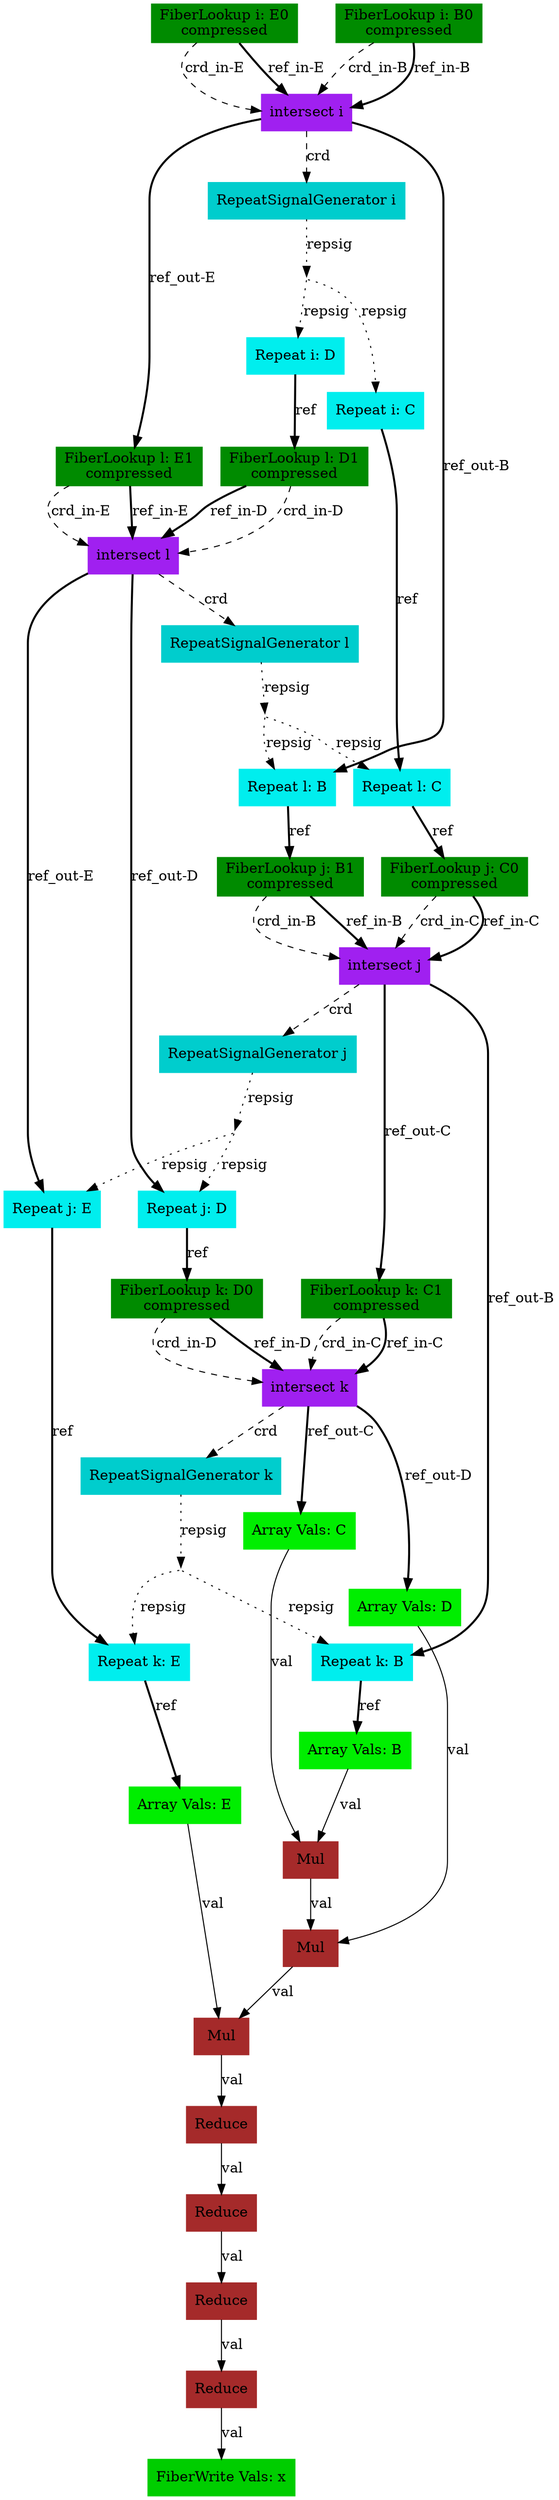 digraph SAM {
    comment="x=none,E=ss01,B=ss01,C=ss01,D=ss10"
    42 [comment="type=fiberlookup,index=i,tensor=E,mode=0,format=compressed,src=true,root=true" label="FiberLookup i: E0\ncompressed" color=green4 shape=box style=filled type="fiberlookup" index="i" tensor="E" mode="0" format="compressed" src="true" root="true"]
    41 [comment="type=intersect,index=i" label="intersect i" color=purple shape=box style=filled type="intersect" index="i"]
    40 [comment="type=repsiggen,index=i" label="RepeatSignalGenerator i" color=cyan3 shape=box style=filled type="repsiggen" index="i"]
    39 [comment="type=broadcast" shape=point style=invis type="broadcast"]
    37 [comment="type=repeat,index=i,tensor=C,root=true" label="Repeat i: C" color=cyan2 shape=box style=filled type="repeat" index="i" tensor="C" root="true"]
    31 [comment="type=repeat,index=l,tensor=C,root=false" label="Repeat l: C" color=cyan2 shape=box style=filled type="repeat" index="l" tensor="C" root="false"]
    29 [comment="type=fiberlookup,index=j,tensor=C,mode=0,format=compressed,src=true,root=false" label="FiberLookup j: C0\ncompressed" color=green4 shape=box style=filled type="fiberlookup" index="j" tensor="C" mode="0" format="compressed" src="true" root="false"]
    27 [comment="type=intersect,index=j" label="intersect j" color=purple shape=box style=filled type="intersect" index="j"]
    26 [comment="type=repsiggen,index=j" label="RepeatSignalGenerator j" color=cyan3 shape=box style=filled type="repsiggen" index="j"]
    25 [comment="type=broadcast" shape=point style=invis type="broadcast"]
    23 [comment="type=repeat,index=j,tensor=E,root=false" label="Repeat j: E" color=cyan2 shape=box style=filled type="repeat" index="j" tensor="E" root="false"]
    16 [comment="type=repeat,index=k,tensor=E,root=false" label="Repeat k: E" color=cyan2 shape=box style=filled type="repeat" index="k" tensor="E" root="false"]
    10 [comment="type=arrayvals,tensor=E" label="Array Vals: E" color=green2 shape=box style=filled type="arrayvals" tensor="E"]
    9 [comment="type=mul" label="Mul" color=brown shape=box style=filled type="mul"]
    8 [comment="type=reduce" label="Reduce" color=brown shape=box style=filled type="reduce"]
    7 [comment="type=reduce" label="Reduce" color=brown shape=box style=filled type="reduce"]
    6 [comment="type=reduce" label="Reduce" color=brown shape=box style=filled type="reduce"]
    5 [comment="type=reduce" label="Reduce" color=brown shape=box style=filled type="reduce"]
    0 [comment="type=fiberwrite,mode=vals,tensor=x,size=1,sink=true" label="FiberWrite Vals: x" color=green3 shape=box style=filled type="fiberwrite" tensor="x" mode="vals" size="1" sink="true"]
    24 [comment="type=repeat,index=j,tensor=D,root=false" label="Repeat j: D" color=cyan2 shape=box style=filled type="repeat" index="j" tensor="D" root="false"]
    22 [comment="type=fiberlookup,index=k,tensor=D,mode=0,format=compressed,src=true,root=false" label="FiberLookup k: D0\ncompressed" color=green4 shape=box style=filled type="fiberlookup" index="k" tensor="D" mode="0" format="compressed" src="true" root="false"]
    20 [comment="type=intersect,index=k" label="intersect k" color=purple shape=box style=filled type="intersect" index="k"]
    19 [comment="type=repsiggen,index=k" label="RepeatSignalGenerator k" color=cyan3 shape=box style=filled type="repsiggen" index="k"]
    18 [comment="type=broadcast" shape=point style=invis type="broadcast"]
    17 [comment="type=repeat,index=k,tensor=B,root=false" label="Repeat k: B" color=cyan2 shape=box style=filled type="repeat" index="k" tensor="B" root="false"]
    13 [comment="type=arrayvals,tensor=B" label="Array Vals: B" color=green2 shape=box style=filled type="arrayvals" tensor="B"]
    12 [comment="type=mul" label="Mul" color=brown shape=box style=filled type="mul"]
    11 [comment="type=mul" label="Mul" color=brown shape=box style=filled type="mul"]
    14 [comment="type=arrayvals,tensor=C" label="Array Vals: C" color=green2 shape=box style=filled type="arrayvals" tensor="C"]
    15 [comment="type=arrayvals,tensor=D" label="Array Vals: D" color=green2 shape=box style=filled type="arrayvals" tensor="D"]
    21 [comment="type=fiberlookup,index=k,tensor=C,mode=1,format=compressed,src=true,root=false" label="FiberLookup k: C1\ncompressed" color=green4 shape=box style=filled type="fiberlookup" index="k" tensor="C" mode="1" format="compressed" src="true" root="false"]
    38 [comment="type=repeat,index=i,tensor=D,root=true" label="Repeat i: D" color=cyan2 shape=box style=filled type="repeat" index="i" tensor="D" root="true"]
    36 [comment="type=fiberlookup,index=l,tensor=D,mode=1,format=compressed,src=true,root=false" label="FiberLookup l: D1\ncompressed" color=green4 shape=box style=filled type="fiberlookup" index="l" tensor="D" mode="1" format="compressed" src="true" root="false"]
    34 [comment="type=intersect,index=l" label="intersect l" color=purple shape=box style=filled type="intersect" index="l"]
    33 [comment="type=repsiggen,index=l" label="RepeatSignalGenerator l" color=cyan3 shape=box style=filled type="repsiggen" index="l"]
    32 [comment="type=broadcast" shape=point style=invis type="broadcast"]
    30 [comment="type=repeat,index=l,tensor=B,root=false" label="Repeat l: B" color=cyan2 shape=box style=filled type="repeat" index="l" tensor="B" root="false"]
    28 [comment="type=fiberlookup,index=j,tensor=B,mode=1,format=compressed,src=true,root=false" label="FiberLookup j: B1\ncompressed" color=green4 shape=box style=filled type="fiberlookup" index="j" tensor="B" mode="1" format="compressed" src="true" root="false"]
    35 [comment="type=fiberlookup,index=l,tensor=E,mode=1,format=compressed,src=true,root=false" label="FiberLookup l: E1\ncompressed" color=green4 shape=box style=filled type="fiberlookup" index="l" tensor="E" mode="1" format="compressed" src="true" root="false"]
    43 [comment="type=fiberlookup,index=i,tensor=B,mode=0,format=compressed,src=true,root=true" label="FiberLookup i: B0\ncompressed" color=green4 shape=box style=filled type="fiberlookup" index="i" tensor="B" mode="0" format="compressed" src="true" root="true"]
    42 -> 41 [label="crd_in-E" style=dashed type="crd" comment="in-E"]
    41 -> 40 [label="crd" style=dashed type="crd"]
    40 -> 39 [label="repsig" style=dotted type="repsig"]
    39 -> 37 [label="repsig" style=dotted type="repsig"]
    37 -> 31 [label="ref" style=bold type="ref"]
    31 -> 29 [label="ref" style=bold type="ref"]
    29 -> 27 [label="crd_in-C" style=dashed type="crd" comment="in-C"]
    27 -> 26 [label="crd" style=dashed type="crd"]
    26 -> 25 [label="repsig" style=dotted type="repsig"]
    25 -> 23 [label="repsig" style=dotted type="repsig"]
    23 -> 16 [label="ref" style=bold type="ref"]
    16 -> 10 [label="ref" style=bold type="ref"]
    10 -> 9 [label="val" type="val"]
    9 -> 8 [label="val" type="val"]
    8 -> 7 [label="val" type="val"]
    7 -> 6 [label="val" type="val"]
    6 -> 5 [label="val" type="val"]
    5 -> 0 [label="val" type="val"]
    25 -> 24 [label="repsig" style=dotted type="repsig"]
    24 -> 22 [label="ref" style=bold type="ref"]
    22 -> 20 [label="crd_in-D" style=dashed type="crd" comment="in-D"]
    20 -> 19 [label="crd" style=dashed type="crd"]
    19 -> 18 [label="repsig" style=dotted type="repsig"]
    18 -> 16 [label="repsig" style=dotted type="repsig"]
    18 -> 17 [label="repsig" style=dotted type="repsig"]
    17 -> 13 [label="ref" style=bold type="ref"]
    13 -> 12 [label="val" type="val"]
    12 -> 11 [label="val" type="val"]
    11 -> 9 [label="val" type="val"]
    20 -> 14 [label="ref_out-C" style=bold type="ref" comment="out-C"]
    14 -> 12 [label="val" type="val"]
    20 -> 15 [label="ref_out-D" style=bold type="ref" comment="out-D"]
    15 -> 11 [label="val" type="val"]
    22 -> 20 [label="ref_in-D" style=bold type="ref" comment="in-D"]
    27 -> 17 [label="ref_out-B" style=bold type="ref" comment="out-B"]
    27 -> 21 [label="ref_out-C" style=bold type="ref" comment="out-C"]
    21 -> 20 [label="crd_in-C" style=dashed type="crd" comment="in-C"]
    21 -> 20 [label="ref_in-C" style=bold type="ref" comment="in-C"]
    29 -> 27 [label="ref_in-C" style=bold type="ref" comment="in-C"]
    39 -> 38 [label="repsig" style=dotted type="repsig"]
    38 -> 36 [label="ref" style=bold type="ref"]
    36 -> 34 [label="crd_in-D" style=dashed type="crd" comment="in-D"]
    34 -> 33 [label="crd" style=dashed type="crd"]
    33 -> 32 [label="repsig" style=dotted type="repsig"]
    32 -> 30 [label="repsig" style=dotted type="repsig"]
    30 -> 28 [label="ref" style=bold type="ref"]
    28 -> 27 [label="crd_in-B" style=dashed type="crd" comment="in-B"]
    28 -> 27 [label="ref_in-B" style=bold type="ref" comment="in-B"]
    32 -> 31 [label="repsig" style=dotted type="repsig"]
    34 -> 23 [label="ref_out-E" style=bold type="ref" comment="out-E"]
    34 -> 24 [label="ref_out-D" style=bold type="ref" comment="out-D"]
    36 -> 34 [label="ref_in-D" style=bold type="ref" comment="in-D"]
    41 -> 35 [label="ref_out-E" style=bold type="ref" comment="out-E"]
    35 -> 34 [label="crd_in-E" style=dashed type="crd" comment="in-E"]
    35 -> 34 [label="ref_in-E" style=bold type="ref" comment="in-E"]
    41 -> 30 [label="ref_out-B" style=bold type="ref" comment="out-B"]
    42 -> 41 [label="ref_in-E" style=bold type="ref" comment="in-E"]
    43 -> 41 [label="crd_in-B" style=dashed type="crd" comment="in-B"]
    43 -> 41 [label="ref_in-B" style=bold type="ref" comment="in-B"]
}
